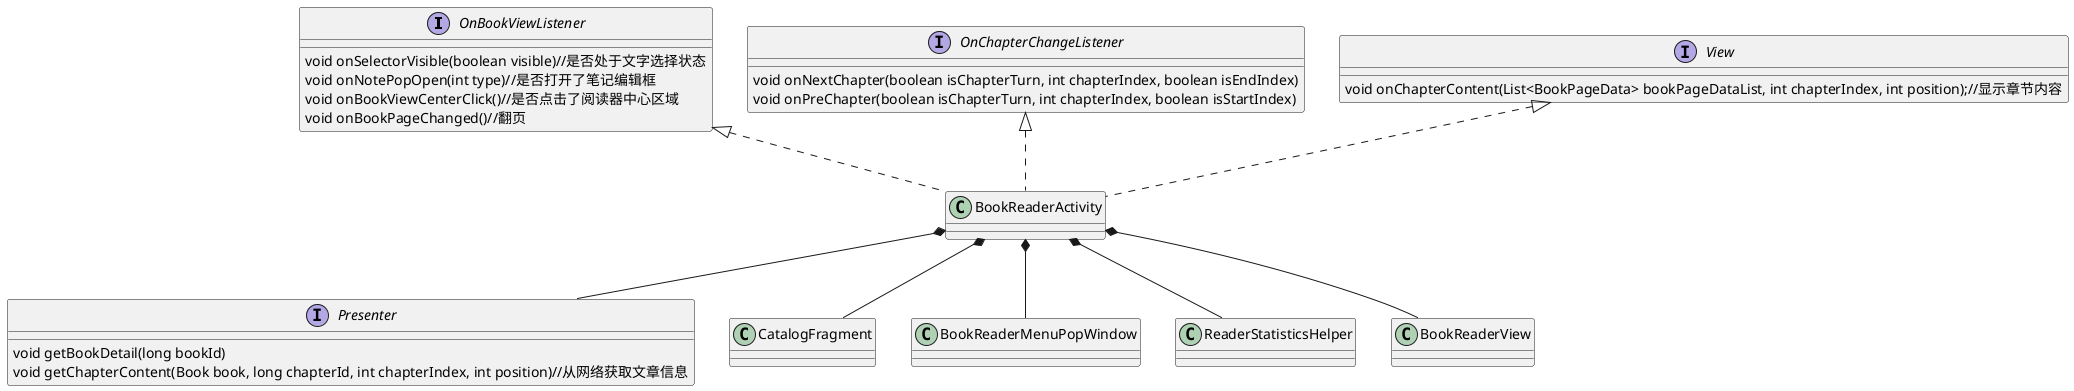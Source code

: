 @startuml

interface OnBookViewListener{
  void onSelectorVisible(boolean visible)//是否处于文字选择状态
  void onNotePopOpen(int type)//是否打开了笔记编辑框
  void onBookViewCenterClick()//是否点击了阅读器中心区域
  void onBookPageChanged()//翻页
}

interface OnChapterChangeListener{
  void onNextChapter(boolean isChapterTurn, int chapterIndex, boolean isEndIndex)
  void onPreChapter(boolean isChapterTurn, int chapterIndex, boolean isStartIndex)
}
interface  Presenter{
  void getBookDetail(long bookId)
  void getChapterContent(Book book, long chapterId, int chapterIndex, int position)//从网络获取文章信息
}

interface View{
  void onChapterContent(List<BookPageData> bookPageDataList, int chapterIndex, int position);//显示章节内容
}


class BookReaderActivity
class CatalogFragment
class BookReaderMenuPopWindow
class ReaderStatisticsHelper


BookReaderActivity *-- BookReaderView
BookReaderActivity *-- CatalogFragment
BookReaderActivity *-- BookReaderMenuPopWindow
BookReaderActivity *-- ReaderStatisticsHelper
BookReaderActivity *-- Presenter


View <|.. BookReaderActivity
OnBookViewListener <|.. BookReaderActivity
OnChapterChangeListener <|.. BookReaderActivity


@enduml
